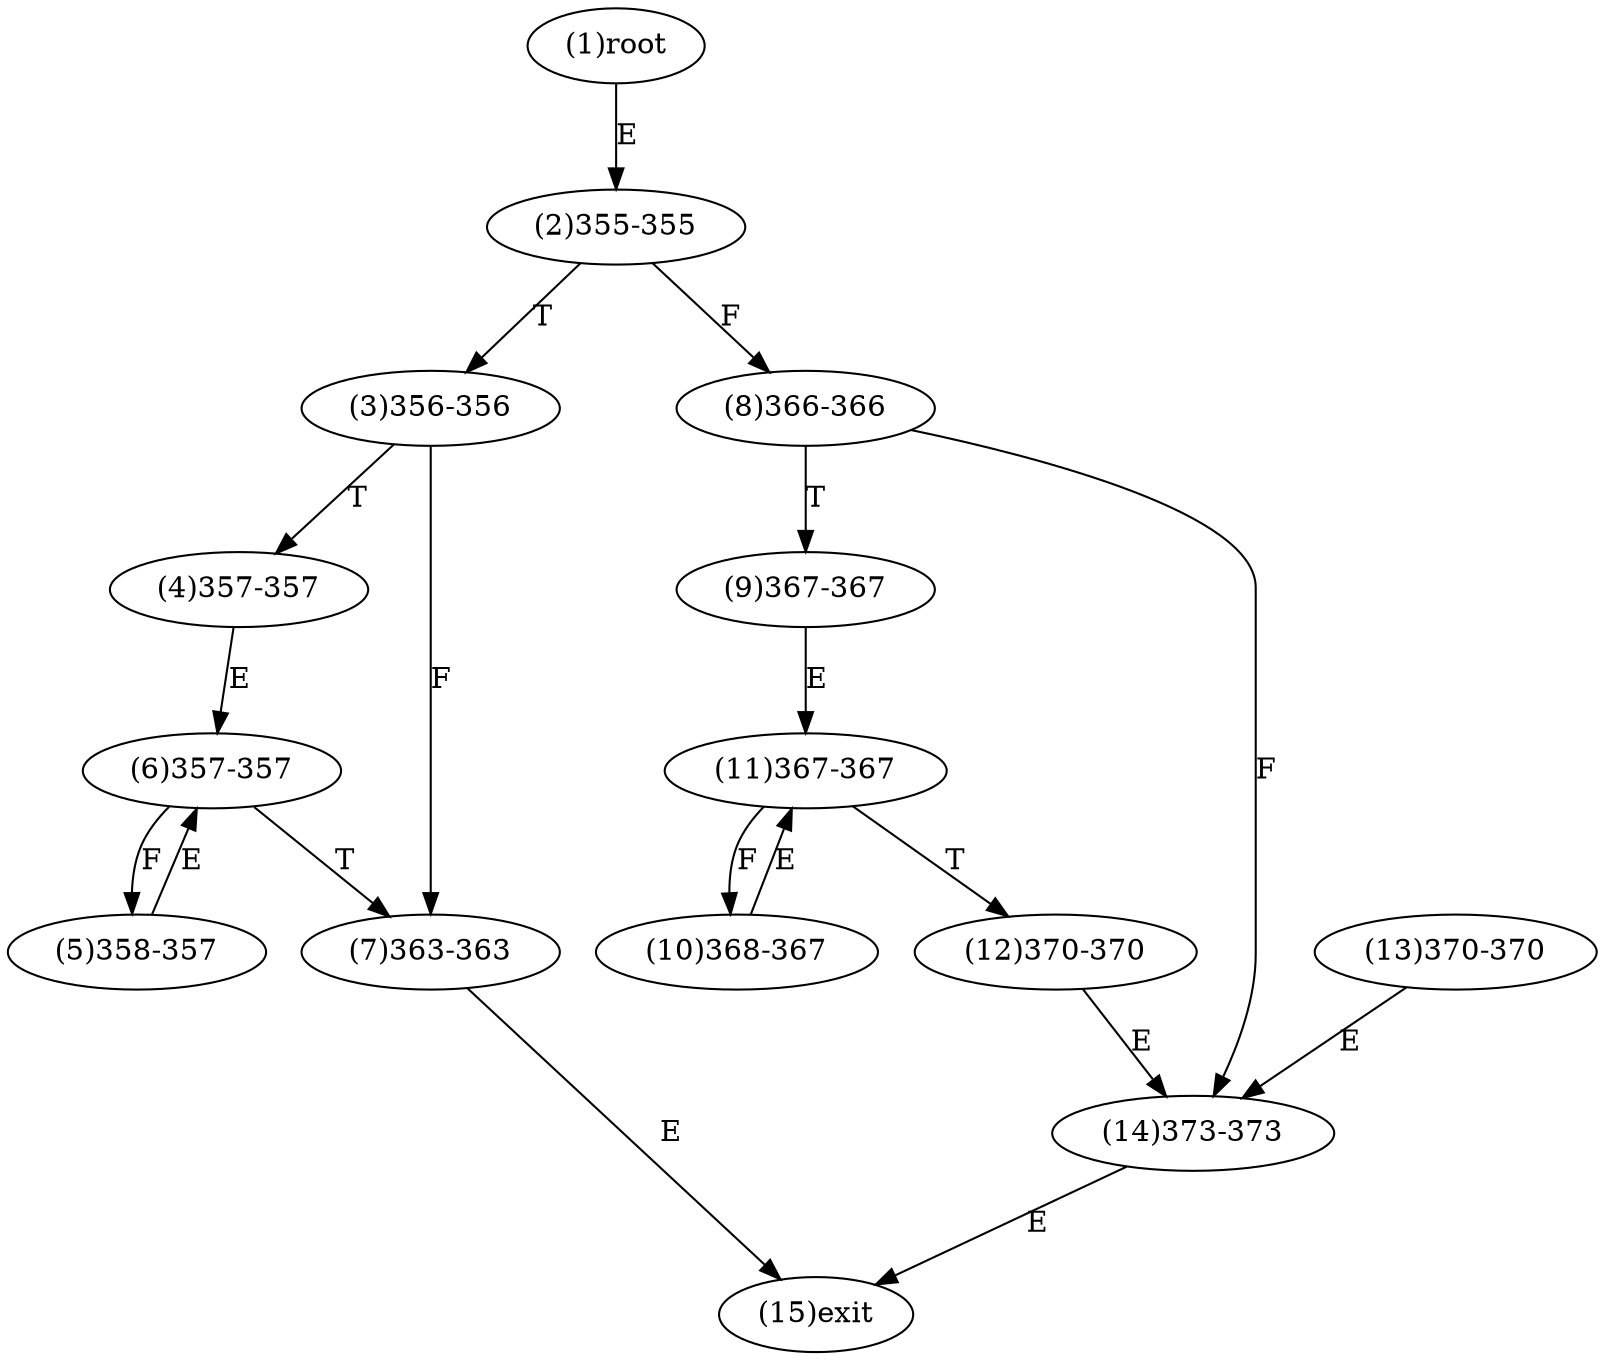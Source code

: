 digraph "" { 
1[ label="(1)root"];
2[ label="(2)355-355"];
3[ label="(3)356-356"];
4[ label="(4)357-357"];
5[ label="(5)358-357"];
6[ label="(6)357-357"];
7[ label="(7)363-363"];
8[ label="(8)366-366"];
9[ label="(9)367-367"];
10[ label="(10)368-367"];
11[ label="(11)367-367"];
12[ label="(12)370-370"];
13[ label="(13)370-370"];
14[ label="(14)373-373"];
15[ label="(15)exit"];
1->2[ label="E"];
2->8[ label="F"];
2->3[ label="T"];
3->7[ label="F"];
3->4[ label="T"];
4->6[ label="E"];
5->6[ label="E"];
6->5[ label="F"];
6->7[ label="T"];
7->15[ label="E"];
8->14[ label="F"];
8->9[ label="T"];
9->11[ label="E"];
10->11[ label="E"];
11->10[ label="F"];
11->12[ label="T"];
12->14[ label="E"];
13->14[ label="E"];
14->15[ label="E"];
}